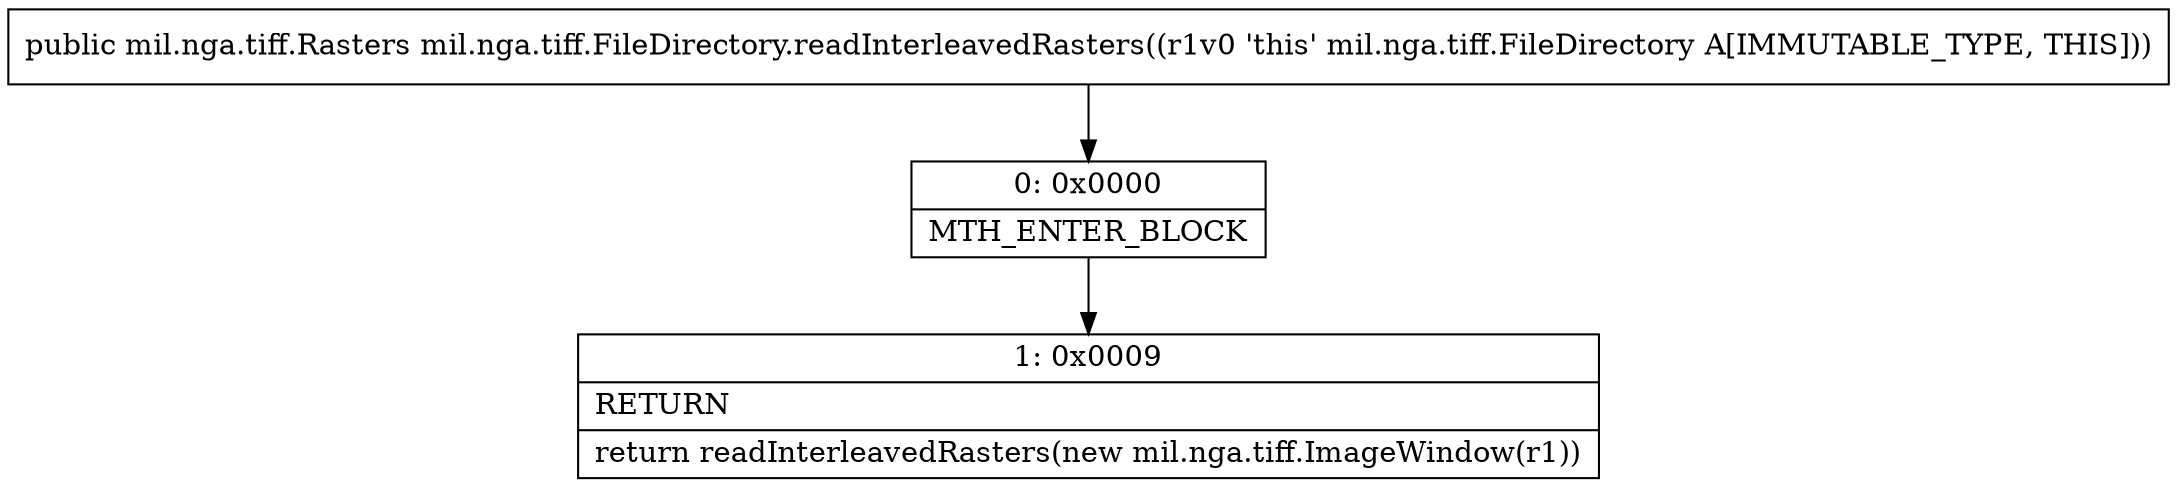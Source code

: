 digraph "CFG formil.nga.tiff.FileDirectory.readInterleavedRasters()Lmil\/nga\/tiff\/Rasters;" {
Node_0 [shape=record,label="{0\:\ 0x0000|MTH_ENTER_BLOCK\l}"];
Node_1 [shape=record,label="{1\:\ 0x0009|RETURN\l|return readInterleavedRasters(new mil.nga.tiff.ImageWindow(r1))\l}"];
MethodNode[shape=record,label="{public mil.nga.tiff.Rasters mil.nga.tiff.FileDirectory.readInterleavedRasters((r1v0 'this' mil.nga.tiff.FileDirectory A[IMMUTABLE_TYPE, THIS])) }"];
MethodNode -> Node_0;
Node_0 -> Node_1;
}

